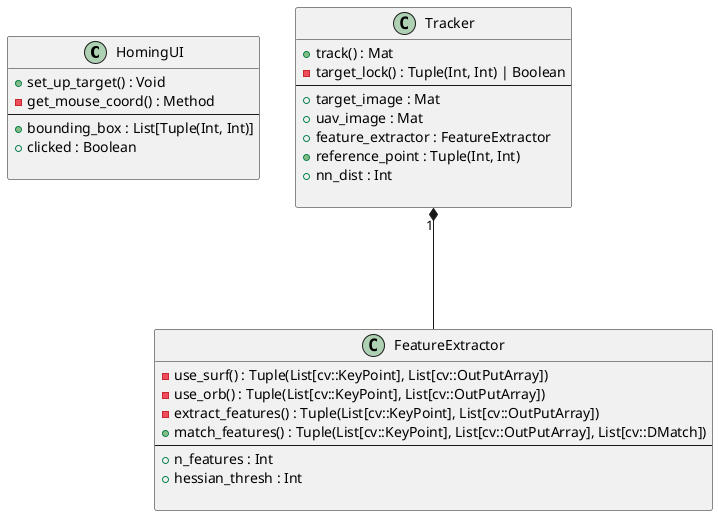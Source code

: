 @startuml

class HomingUI{
    +set_up_target() : Void
    -get_mouse_coord() : Method
    --
    +bounding_box : List[Tuple(Int, Int)]
    +clicked : Boolean

}

class Tracker{
    +track() : Mat
    -target_lock() : Tuple(Int, Int) | Boolean
    --
    +target_image : Mat
    +uav_image : Mat
    +feature_extractor : FeatureExtractor
    +reference_point : Tuple(Int, Int)
    +nn_dist : Int

}

class FeatureExtractor{
    -use_surf() : Tuple(List[cv::KeyPoint], List[cv::OutPutArray])
    -use_orb() : Tuple(List[cv::KeyPoint], List[cv::OutPutArray])
    -extract_features() : Tuple(List[cv::KeyPoint], List[cv::OutPutArray])
    +match_features() : Tuple(List[cv::KeyPoint], List[cv::OutPutArray], List[cv::DMatch])
    --
    +n_features : Int
    +hessian_thresh : Int

}

Tracker "1" *--- FeatureExtractor


@enduml
